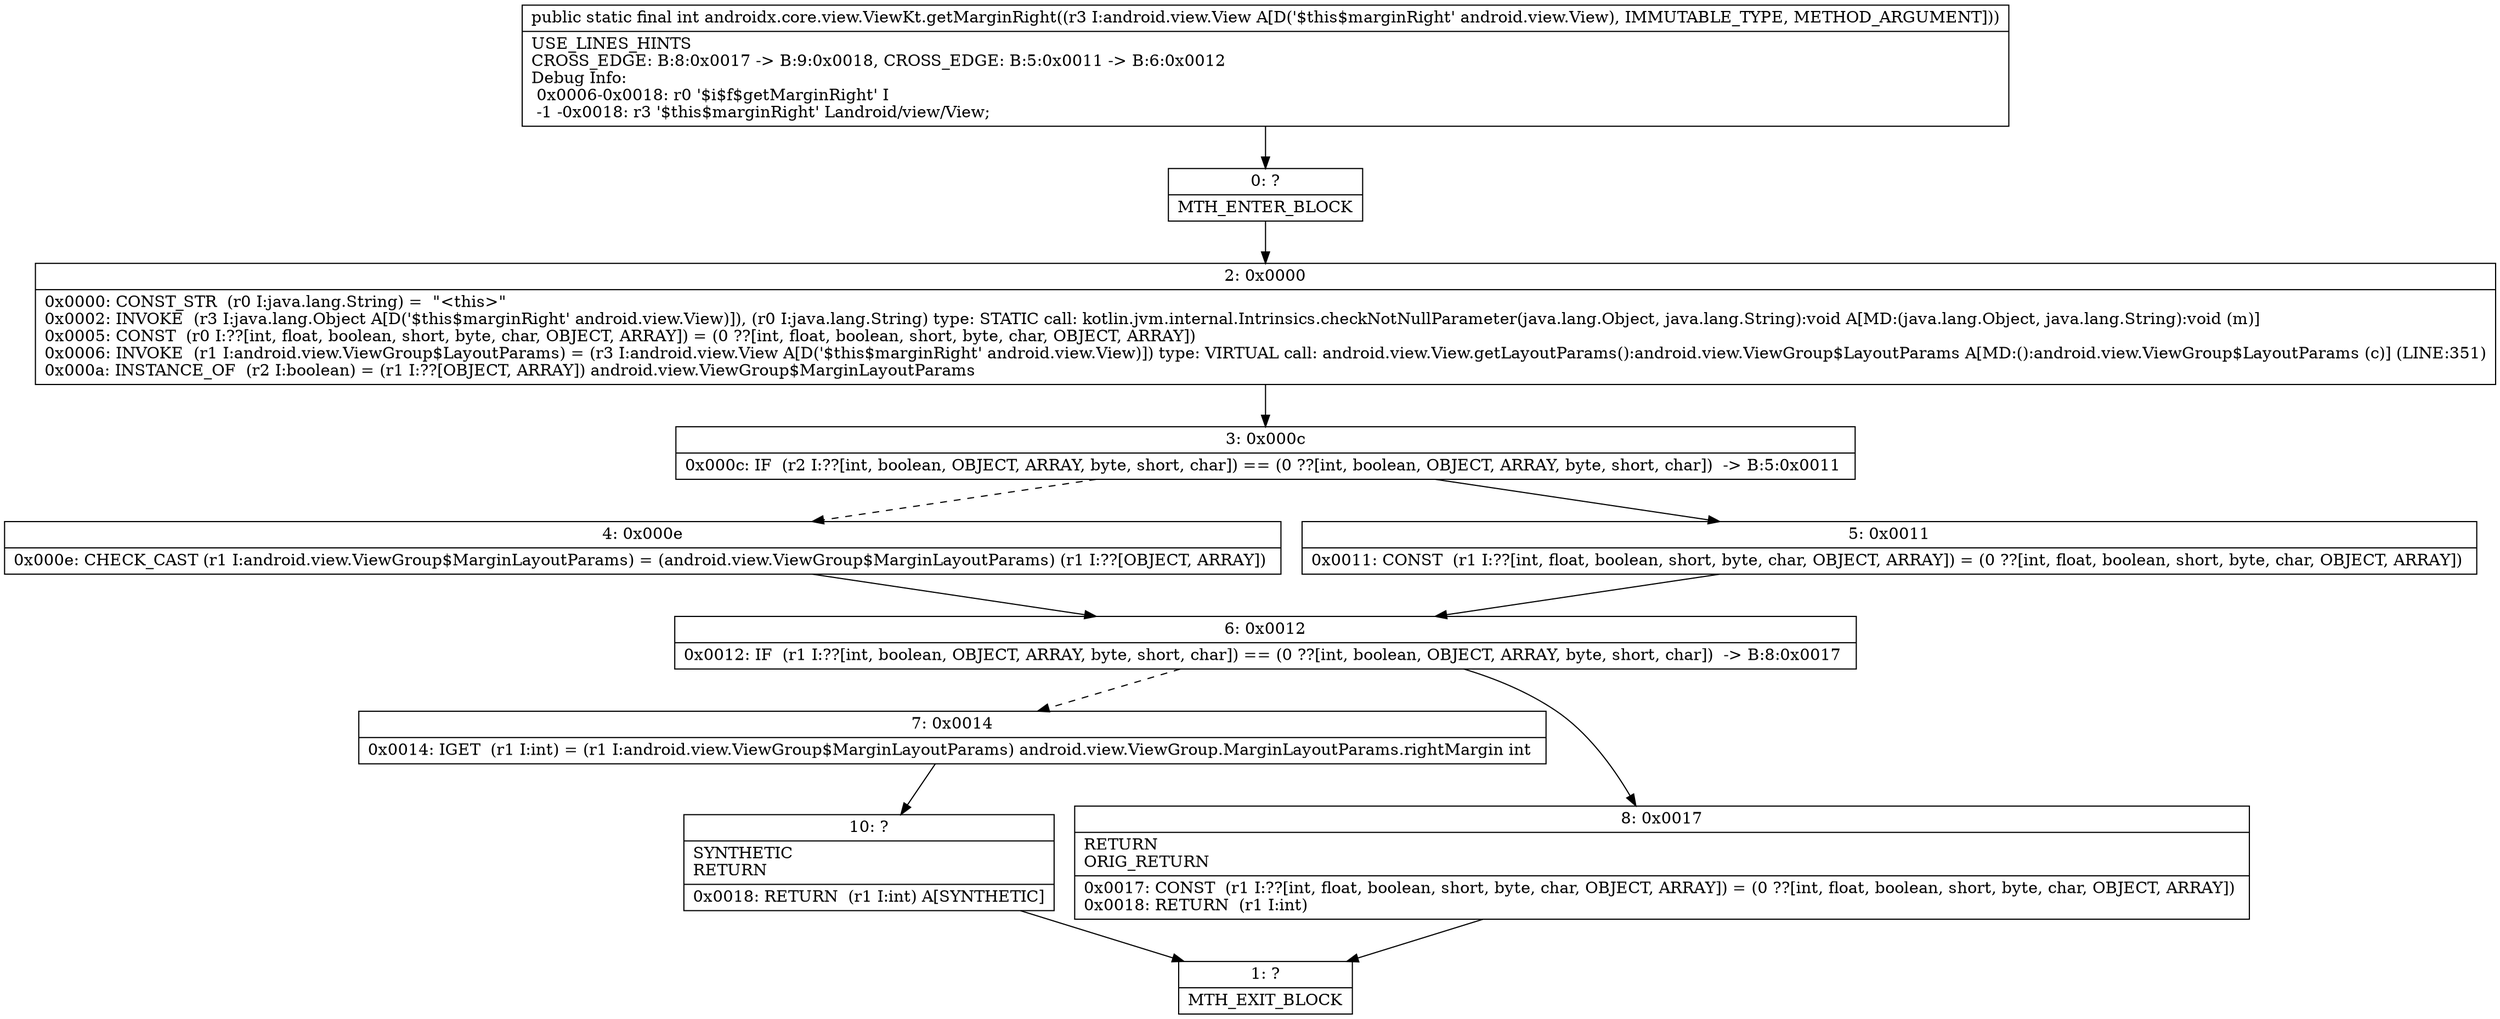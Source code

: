 digraph "CFG forandroidx.core.view.ViewKt.getMarginRight(Landroid\/view\/View;)I" {
Node_0 [shape=record,label="{0\:\ ?|MTH_ENTER_BLOCK\l}"];
Node_2 [shape=record,label="{2\:\ 0x0000|0x0000: CONST_STR  (r0 I:java.lang.String) =  \"\<this\>\" \l0x0002: INVOKE  (r3 I:java.lang.Object A[D('$this$marginRight' android.view.View)]), (r0 I:java.lang.String) type: STATIC call: kotlin.jvm.internal.Intrinsics.checkNotNullParameter(java.lang.Object, java.lang.String):void A[MD:(java.lang.Object, java.lang.String):void (m)]\l0x0005: CONST  (r0 I:??[int, float, boolean, short, byte, char, OBJECT, ARRAY]) = (0 ??[int, float, boolean, short, byte, char, OBJECT, ARRAY]) \l0x0006: INVOKE  (r1 I:android.view.ViewGroup$LayoutParams) = (r3 I:android.view.View A[D('$this$marginRight' android.view.View)]) type: VIRTUAL call: android.view.View.getLayoutParams():android.view.ViewGroup$LayoutParams A[MD:():android.view.ViewGroup$LayoutParams (c)] (LINE:351)\l0x000a: INSTANCE_OF  (r2 I:boolean) = (r1 I:??[OBJECT, ARRAY]) android.view.ViewGroup$MarginLayoutParams \l}"];
Node_3 [shape=record,label="{3\:\ 0x000c|0x000c: IF  (r2 I:??[int, boolean, OBJECT, ARRAY, byte, short, char]) == (0 ??[int, boolean, OBJECT, ARRAY, byte, short, char])  \-\> B:5:0x0011 \l}"];
Node_4 [shape=record,label="{4\:\ 0x000e|0x000e: CHECK_CAST (r1 I:android.view.ViewGroup$MarginLayoutParams) = (android.view.ViewGroup$MarginLayoutParams) (r1 I:??[OBJECT, ARRAY]) \l}"];
Node_6 [shape=record,label="{6\:\ 0x0012|0x0012: IF  (r1 I:??[int, boolean, OBJECT, ARRAY, byte, short, char]) == (0 ??[int, boolean, OBJECT, ARRAY, byte, short, char])  \-\> B:8:0x0017 \l}"];
Node_7 [shape=record,label="{7\:\ 0x0014|0x0014: IGET  (r1 I:int) = (r1 I:android.view.ViewGroup$MarginLayoutParams) android.view.ViewGroup.MarginLayoutParams.rightMargin int \l}"];
Node_10 [shape=record,label="{10\:\ ?|SYNTHETIC\lRETURN\l|0x0018: RETURN  (r1 I:int) A[SYNTHETIC]\l}"];
Node_1 [shape=record,label="{1\:\ ?|MTH_EXIT_BLOCK\l}"];
Node_8 [shape=record,label="{8\:\ 0x0017|RETURN\lORIG_RETURN\l|0x0017: CONST  (r1 I:??[int, float, boolean, short, byte, char, OBJECT, ARRAY]) = (0 ??[int, float, boolean, short, byte, char, OBJECT, ARRAY]) \l0x0018: RETURN  (r1 I:int) \l}"];
Node_5 [shape=record,label="{5\:\ 0x0011|0x0011: CONST  (r1 I:??[int, float, boolean, short, byte, char, OBJECT, ARRAY]) = (0 ??[int, float, boolean, short, byte, char, OBJECT, ARRAY]) \l}"];
MethodNode[shape=record,label="{public static final int androidx.core.view.ViewKt.getMarginRight((r3 I:android.view.View A[D('$this$marginRight' android.view.View), IMMUTABLE_TYPE, METHOD_ARGUMENT]))  | USE_LINES_HINTS\lCROSS_EDGE: B:8:0x0017 \-\> B:9:0x0018, CROSS_EDGE: B:5:0x0011 \-\> B:6:0x0012\lDebug Info:\l  0x0006\-0x0018: r0 '$i$f$getMarginRight' I\l  \-1 \-0x0018: r3 '$this$marginRight' Landroid\/view\/View;\l}"];
MethodNode -> Node_0;Node_0 -> Node_2;
Node_2 -> Node_3;
Node_3 -> Node_4[style=dashed];
Node_3 -> Node_5;
Node_4 -> Node_6;
Node_6 -> Node_7[style=dashed];
Node_6 -> Node_8;
Node_7 -> Node_10;
Node_10 -> Node_1;
Node_8 -> Node_1;
Node_5 -> Node_6;
}

